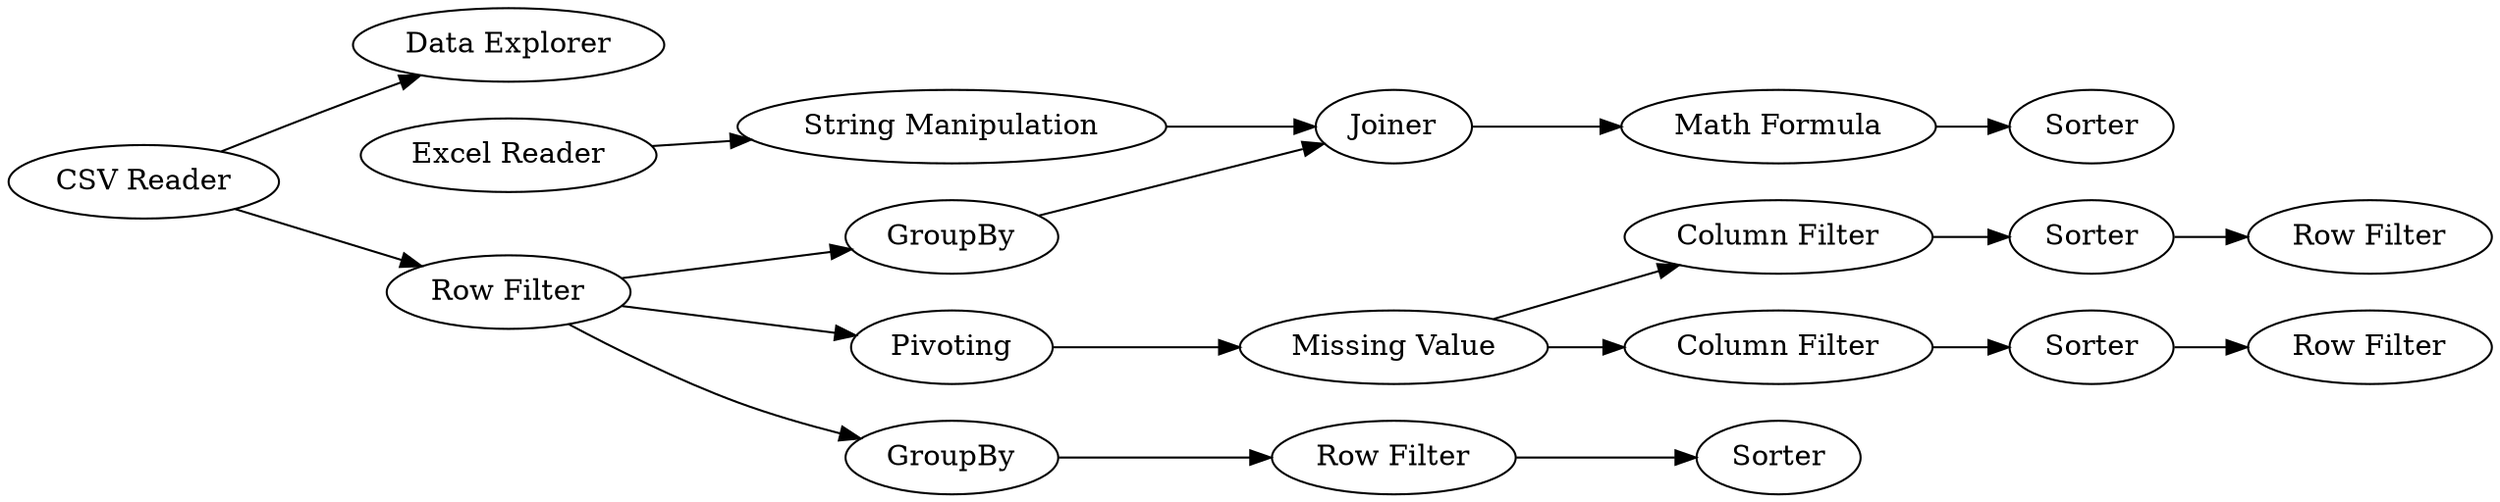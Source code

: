 digraph {
	1 [label="CSV Reader"]
	2 [label="Excel Reader"]
	3 [label="Data Explorer"]
	4 [label=GroupBy]
	5 [label="Row Filter"]
	6 [label="String Manipulation"]
	7 [label=Joiner]
	8 [label="Math Formula"]
	9 [label=Sorter]
	10 [label=Pivoting]
	11 [label="Missing Value"]
	12 [label="Column Filter"]
	13 [label=Sorter]
	14 [label="Row Filter"]
	15 [label=Sorter]
	16 [label="Column Filter"]
	17 [label="Row Filter"]
	18 [label=GroupBy]
	19 [label="Row Filter"]
	20 [label=Sorter]
	1 -> 3
	1 -> 5
	2 -> 6
	4 -> 7
	5 -> 4
	5 -> 10
	5 -> 18
	6 -> 7
	7 -> 8
	8 -> 9
	10 -> 11
	11 -> 12
	11 -> 16
	12 -> 13
	13 -> 14
	15 -> 17
	16 -> 15
	18 -> 19
	19 -> 20
	rankdir=LR
}
